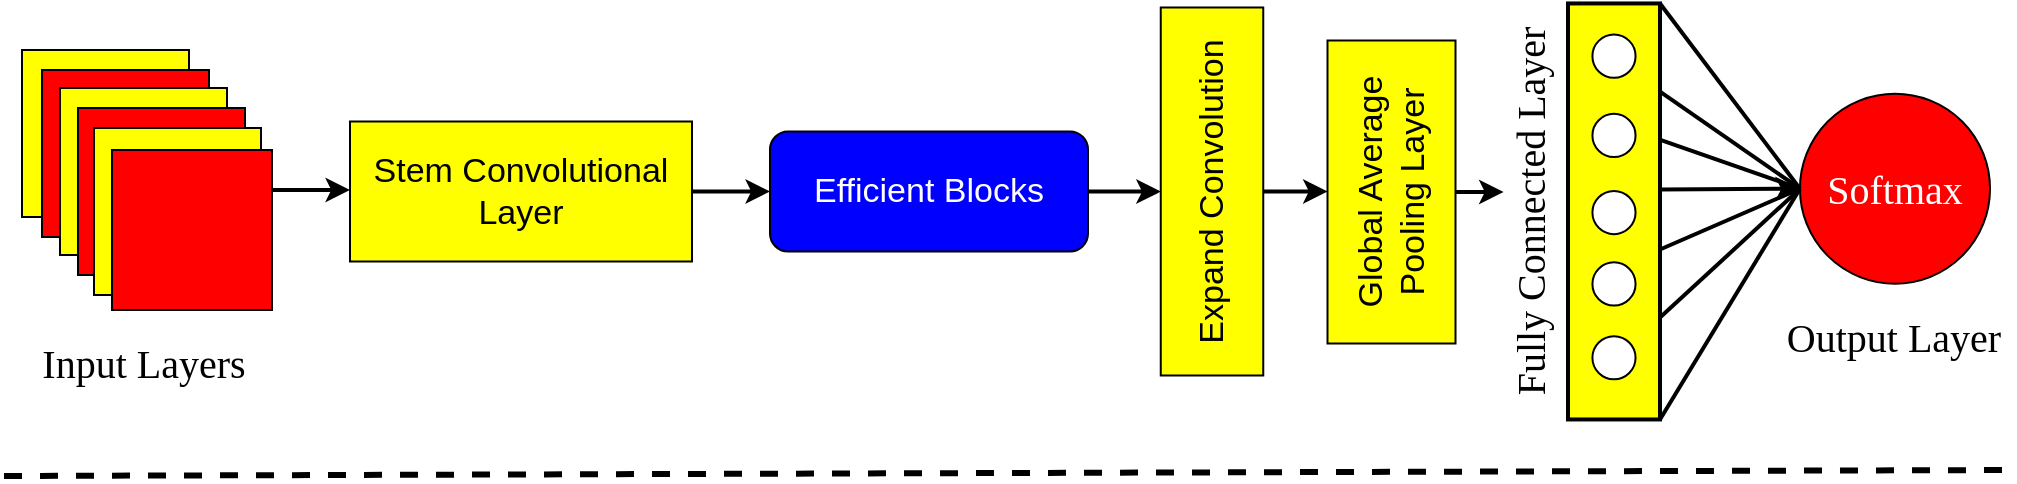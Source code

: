 <mxfile version="21.8.2" type="github">
  <diagram id="FLARmqn-sCxhorqhwDuB" name="Page-1">
    <mxGraphModel dx="1008" dy="545" grid="0" gridSize="10" guides="1" tooltips="1" connect="1" arrows="1" fold="1" page="1" pageScale="1" pageWidth="3300" pageHeight="4681" math="0" shadow="0">
      <root>
        <mxCell id="0" />
        <mxCell id="1" parent="0" />
        <mxCell id="HNuO8RR3fyhFZEDYtFWN-7" value="" style="whiteSpace=wrap;html=1;aspect=fixed;fillColor=#FFFF00;shadow=0;strokeColor=#000000;rounded=0;sketch=0;glass=0;strokeWidth=1;fillStyle=auto;perimeterSpacing=0;fontSize=20;" parent="1" vertex="1">
          <mxGeometry x="14" y="31.0" width="83.5" height="83.5" as="geometry" />
        </mxCell>
        <mxCell id="HNuO8RR3fyhFZEDYtFWN-8" value="" style="whiteSpace=wrap;html=1;aspect=fixed;fillColor=#FF0000;shadow=0;strokeColor=#000000;rounded=0;sketch=0;glass=0;strokeWidth=1;fillStyle=auto;perimeterSpacing=0;fontSize=20;" parent="1" vertex="1">
          <mxGeometry x="24" y="41.0" width="83.5" height="83.5" as="geometry" />
        </mxCell>
        <mxCell id="HNuO8RR3fyhFZEDYtFWN-9" value="" style="whiteSpace=wrap;html=1;aspect=fixed;fillColor=#FFFF00;shadow=0;strokeColor=#000000;rounded=0;sketch=0;glass=0;strokeWidth=1;fillStyle=auto;perimeterSpacing=0;fontSize=20;" parent="1" vertex="1">
          <mxGeometry x="33" y="50.0" width="83.5" height="83.5" as="geometry" />
        </mxCell>
        <mxCell id="HNuO8RR3fyhFZEDYtFWN-10" value="" style="whiteSpace=wrap;html=1;aspect=fixed;fillColor=#FF0000;shadow=0;strokeColor=#000000;rounded=0;sketch=0;glass=0;strokeWidth=1;fillStyle=auto;perimeterSpacing=0;fontSize=20;" parent="1" vertex="1">
          <mxGeometry x="42" y="60.0" width="83.5" height="83.5" as="geometry" />
        </mxCell>
        <mxCell id="HNuO8RR3fyhFZEDYtFWN-15" value="" style="whiteSpace=wrap;html=1;aspect=fixed;fillColor=#FFFF00;shadow=0;strokeColor=#000000;rounded=0;sketch=0;glass=0;strokeWidth=1;fillStyle=auto;perimeterSpacing=0;fontSize=20;" parent="1" vertex="1">
          <mxGeometry x="50" y="70.0" width="83.5" height="83.5" as="geometry" />
        </mxCell>
        <mxCell id="Czk9K3e9gK6CF3bR32Vg-6" style="edgeStyle=orthogonalEdgeStyle;rounded=0;orthogonalLoop=1;jettySize=auto;html=1;exitX=1;exitY=0.25;exitDx=0;exitDy=0;entryX=0;entryY=0.5;entryDx=0;entryDy=0;strokeWidth=2;" edge="1" parent="1" source="HNuO8RR3fyhFZEDYtFWN-16" target="Czk9K3e9gK6CF3bR32Vg-3">
          <mxGeometry relative="1" as="geometry" />
        </mxCell>
        <mxCell id="HNuO8RR3fyhFZEDYtFWN-16" value="" style="whiteSpace=wrap;html=1;aspect=fixed;fillColor=#FF0000;shadow=0;strokeColor=#000000;rounded=0;sketch=0;glass=0;strokeWidth=1;fillStyle=auto;perimeterSpacing=0;fontSize=20;flipH=0;flipV=1;rotation=0;container=0;" parent="1" vertex="1">
          <mxGeometry x="59" y="81.0" width="80" height="80" as="geometry" />
        </mxCell>
        <mxCell id="HNuO8RR3fyhFZEDYtFWN-76" value="" style="rounded=0;whiteSpace=wrap;html=1;shadow=0;glass=0;sketch=0;fillStyle=auto;strokeColor=#000000;strokeWidth=2;fillColor=#FFFF00;gradientColor=none;direction=south;textDirection=ltr;horizontal=0;fontFamily=Times New Roman;fontSize=20;" parent="1" vertex="1">
          <mxGeometry x="787" y="7.73" width="46" height="208" as="geometry" />
        </mxCell>
        <mxCell id="HNuO8RR3fyhFZEDYtFWN-78" value="" style="ellipse;whiteSpace=wrap;html=1;aspect=fixed;rounded=0;shadow=0;glass=0;sketch=0;fillStyle=auto;strokeColor=#000000;strokeWidth=1;fontFamily=Times New Roman;fontSize=20;fillColor=#FFFFFF;gradientColor=none;" parent="1" vertex="1">
          <mxGeometry x="799.21" y="23.3" width="21.57" height="21.57" as="geometry" />
        </mxCell>
        <mxCell id="HNuO8RR3fyhFZEDYtFWN-92" value="Input Layers" style="text;html=1;strokeColor=none;fillColor=none;align=center;verticalAlign=middle;whiteSpace=wrap;rounded=0;shadow=0;glass=0;sketch=0;fillStyle=auto;strokeWidth=1;fontFamily=Times New Roman;fontSize=20;" parent="1" vertex="1">
          <mxGeometry x="19.62" y="171.86" width="110.25" height="30" as="geometry" />
        </mxCell>
        <mxCell id="HNuO8RR3fyhFZEDYtFWN-112" value="" style="ellipse;whiteSpace=wrap;html=1;aspect=fixed;rounded=0;shadow=0;glass=0;sketch=0;fillStyle=auto;strokeColor=#000000;strokeWidth=1;fontFamily=Times New Roman;fontSize=20;fillColor=#FFFFFF;gradientColor=none;" parent="1" vertex="1">
          <mxGeometry x="799.21" y="62.93" width="21.57" height="21.57" as="geometry" />
        </mxCell>
        <mxCell id="HNuO8RR3fyhFZEDYtFWN-113" value="" style="ellipse;whiteSpace=wrap;html=1;aspect=fixed;rounded=0;shadow=0;glass=0;sketch=0;fillStyle=auto;strokeColor=#000000;strokeWidth=1;fontFamily=Times New Roman;fontSize=20;fillColor=#FFFFFF;gradientColor=none;" parent="1" vertex="1">
          <mxGeometry x="799.21" y="101.5" width="21.57" height="21.57" as="geometry" />
        </mxCell>
        <mxCell id="HNuO8RR3fyhFZEDYtFWN-114" value="" style="ellipse;whiteSpace=wrap;html=1;aspect=fixed;rounded=0;shadow=0;glass=0;sketch=0;fillStyle=auto;strokeColor=#000000;strokeWidth=1;fontFamily=Times New Roman;fontSize=20;fillColor=#FFFFFF;gradientColor=none;" parent="1" vertex="1">
          <mxGeometry x="799.21" y="137.18" width="21.57" height="21.57" as="geometry" />
        </mxCell>
        <mxCell id="HNuO8RR3fyhFZEDYtFWN-115" value="" style="ellipse;whiteSpace=wrap;html=1;aspect=fixed;rounded=0;shadow=0;glass=0;sketch=0;fillStyle=auto;strokeColor=#000000;strokeWidth=1;fontFamily=Times New Roman;fontSize=20;fillColor=#FFFFFF;gradientColor=none;" parent="1" vertex="1">
          <mxGeometry x="799.21" y="174.11" width="21.57" height="21.57" as="geometry" />
        </mxCell>
        <mxCell id="HNuO8RR3fyhFZEDYtFWN-126" value="&lt;font color=&quot;#ffffff&quot;&gt;Softmax&lt;/font&gt;" style="ellipse;whiteSpace=wrap;html=1;aspect=fixed;rounded=0;shadow=0;glass=0;sketch=0;fillStyle=auto;strokeColor=#000000;strokeWidth=1;fontFamily=Times New Roman;fontSize=20;fillColor=#FF0000;gradientColor=none;" parent="1" vertex="1">
          <mxGeometry x="902.98" y="52.84" width="95.03" height="95.03" as="geometry" />
        </mxCell>
        <mxCell id="HNuO8RR3fyhFZEDYtFWN-127" value="" style="endArrow=classic;html=1;rounded=0;strokeWidth=2;fontFamily=Times New Roman;fontSize=20;entryX=0;entryY=0.5;entryDx=0;entryDy=0;" parent="1" target="HNuO8RR3fyhFZEDYtFWN-126" edge="1">
          <mxGeometry width="50" height="50" relative="1" as="geometry">
            <mxPoint x="833" y="100.77" as="sourcePoint" />
            <mxPoint x="909" y="100.77" as="targetPoint" />
          </mxGeometry>
        </mxCell>
        <mxCell id="HNuO8RR3fyhFZEDYtFWN-128" value="" style="endArrow=none;html=1;rounded=0;strokeWidth=2;fontFamily=Times New Roman;fontSize=20;exitX=0;exitY=0.5;exitDx=0;exitDy=0;" parent="1" source="HNuO8RR3fyhFZEDYtFWN-126" edge="1">
          <mxGeometry width="50" height="50" relative="1" as="geometry">
            <mxPoint x="897" y="97.77" as="sourcePoint" />
            <mxPoint x="833" y="7.77" as="targetPoint" />
          </mxGeometry>
        </mxCell>
        <mxCell id="HNuO8RR3fyhFZEDYtFWN-133" value="" style="endArrow=none;html=1;rounded=0;strokeWidth=2;fontFamily=Times New Roman;fontSize=20;entryX=0;entryY=0.5;entryDx=0;entryDy=0;" parent="1" target="HNuO8RR3fyhFZEDYtFWN-126" edge="1">
          <mxGeometry width="50" height="50" relative="1" as="geometry">
            <mxPoint x="833" y="215.77" as="sourcePoint" />
            <mxPoint x="846" y="126.77" as="targetPoint" />
          </mxGeometry>
        </mxCell>
        <mxCell id="HNuO8RR3fyhFZEDYtFWN-134" value="" style="endArrow=none;html=1;rounded=0;strokeWidth=2;fontFamily=Times New Roman;fontSize=20;entryX=0;entryY=0.5;entryDx=0;entryDy=0;" parent="1" target="HNuO8RR3fyhFZEDYtFWN-126" edge="1">
          <mxGeometry width="50" height="50" relative="1" as="geometry">
            <mxPoint x="833" y="51.77" as="sourcePoint" />
            <mxPoint x="905" y="101.77" as="targetPoint" />
          </mxGeometry>
        </mxCell>
        <mxCell id="HNuO8RR3fyhFZEDYtFWN-135" value="" style="endArrow=none;html=1;rounded=0;strokeWidth=2;fontFamily=Times New Roman;fontSize=20;entryX=0;entryY=0.5;entryDx=0;entryDy=0;" parent="1" target="HNuO8RR3fyhFZEDYtFWN-126" edge="1">
          <mxGeometry width="50" height="50" relative="1" as="geometry">
            <mxPoint x="833" y="164.77" as="sourcePoint" />
            <mxPoint x="905" y="100.77" as="targetPoint" />
          </mxGeometry>
        </mxCell>
        <mxCell id="HNuO8RR3fyhFZEDYtFWN-155" value="" style="endArrow=none;html=1;rounded=0;strokeWidth=2;fontFamily=Times New Roman;fontSize=20;fontColor=#000000;entryX=0;entryY=0.5;entryDx=0;entryDy=0;" parent="1" target="HNuO8RR3fyhFZEDYtFWN-126" edge="1">
          <mxGeometry width="50" height="50" relative="1" as="geometry">
            <mxPoint x="833" y="130.77" as="sourcePoint" />
            <mxPoint x="816" y="114.77" as="targetPoint" />
          </mxGeometry>
        </mxCell>
        <mxCell id="HNuO8RR3fyhFZEDYtFWN-156" value="" style="endArrow=none;html=1;rounded=0;strokeWidth=2;fontFamily=Times New Roman;fontSize=20;fontColor=#000000;entryX=0;entryY=0.5;entryDx=0;entryDy=0;exitX=0.186;exitY=0.414;exitDx=0;exitDy=0;exitPerimeter=0;" parent="1" target="HNuO8RR3fyhFZEDYtFWN-126" edge="1">
          <mxGeometry width="50" height="50" relative="1" as="geometry">
            <mxPoint x="832.814" y="75.833" as="sourcePoint" />
            <mxPoint x="849" y="65.77" as="targetPoint" />
          </mxGeometry>
        </mxCell>
        <mxCell id="L2ZbHlx48BQ5fT_40NmV-63" value="Fully Connected Layer" style="text;html=1;strokeColor=none;fillColor=none;align=center;verticalAlign=middle;whiteSpace=wrap;rounded=0;shadow=0;glass=0;sketch=0;fillStyle=auto;strokeWidth=1;fontFamily=Times New Roman;fontSize=20;horizontal=1;rotation=270;" parent="1" vertex="1">
          <mxGeometry x="669" y="96.73" width="196.5" height="30" as="geometry" />
        </mxCell>
        <mxCell id="slrRQFkz38ouhWpefdhH-30" value="" style="endArrow=none;dashed=1;html=1;rounded=0;strokeWidth=3;" parent="1" edge="1">
          <mxGeometry width="50" height="50" relative="1" as="geometry">
            <mxPoint x="5" y="244" as="sourcePoint" />
            <mxPoint x="1008" y="241" as="targetPoint" />
          </mxGeometry>
        </mxCell>
        <mxCell id="Czk9K3e9gK6CF3bR32Vg-14" style="edgeStyle=orthogonalEdgeStyle;rounded=0;orthogonalLoop=1;jettySize=auto;html=1;exitX=1;exitY=0.5;exitDx=0;exitDy=0;entryX=0.5;entryY=0;entryDx=0;entryDy=0;strokeWidth=2;" edge="1" parent="1" source="Czk9K3e9gK6CF3bR32Vg-2" target="Czk9K3e9gK6CF3bR32Vg-4">
          <mxGeometry relative="1" as="geometry" />
        </mxCell>
        <mxCell id="Czk9K3e9gK6CF3bR32Vg-2" value="&lt;font color=&quot;#ffffff&quot; style=&quot;font-size: 17px;&quot;&gt;Efficient Blocks&lt;/font&gt;" style="rounded=1;whiteSpace=wrap;html=1;fillColor=#0000FF;" vertex="1" parent="1">
          <mxGeometry x="388" y="71.75" width="159" height="60" as="geometry" />
        </mxCell>
        <mxCell id="Czk9K3e9gK6CF3bR32Vg-13" style="edgeStyle=orthogonalEdgeStyle;rounded=0;orthogonalLoop=1;jettySize=auto;html=1;exitX=1;exitY=0.5;exitDx=0;exitDy=0;entryX=0;entryY=0.5;entryDx=0;entryDy=0;strokeWidth=2;" edge="1" parent="1" source="Czk9K3e9gK6CF3bR32Vg-3" target="Czk9K3e9gK6CF3bR32Vg-2">
          <mxGeometry relative="1" as="geometry" />
        </mxCell>
        <mxCell id="Czk9K3e9gK6CF3bR32Vg-3" value="&lt;font style=&quot;font-size: 17px;&quot;&gt;Stem Convolutional&lt;br&gt;Layer&lt;/font&gt;" style="rounded=0;whiteSpace=wrap;html=1;rotation=0;horizontal=1;fillColor=#FFFF00;" vertex="1" parent="1">
          <mxGeometry x="178" y="66.75" width="171" height="70" as="geometry" />
        </mxCell>
        <mxCell id="Czk9K3e9gK6CF3bR32Vg-9" style="edgeStyle=orthogonalEdgeStyle;rounded=0;orthogonalLoop=1;jettySize=auto;html=1;exitX=0.5;exitY=1;exitDx=0;exitDy=0;entryX=0.5;entryY=0;entryDx=0;entryDy=0;strokeWidth=2;" edge="1" parent="1" source="Czk9K3e9gK6CF3bR32Vg-4" target="Czk9K3e9gK6CF3bR32Vg-5">
          <mxGeometry relative="1" as="geometry" />
        </mxCell>
        <mxCell id="Czk9K3e9gK6CF3bR32Vg-4" value="&lt;font style=&quot;font-size: 17px;&quot;&gt;Expand Convolution&lt;/font&gt;" style="rounded=0;whiteSpace=wrap;html=1;rotation=-90;horizontal=1;fillColor=#FFFF00;" vertex="1" parent="1">
          <mxGeometry x="517" y="76.12" width="184" height="51.25" as="geometry" />
        </mxCell>
        <mxCell id="Czk9K3e9gK6CF3bR32Vg-5" value="&lt;font style=&quot;font-size: 17px;&quot;&gt;Global Average&lt;br&gt;Pooling Layer&lt;/font&gt;" style="rounded=0;whiteSpace=wrap;html=1;rotation=-90;horizontal=1;fillColor=#FFFF00;" vertex="1" parent="1">
          <mxGeometry x="623" y="70" width="151.5" height="64" as="geometry" />
        </mxCell>
        <mxCell id="Czk9K3e9gK6CF3bR32Vg-11" style="edgeStyle=orthogonalEdgeStyle;rounded=0;orthogonalLoop=1;jettySize=auto;html=1;exitX=0.5;exitY=1;exitDx=0;exitDy=0;entryX=0.551;entryY=0.085;entryDx=0;entryDy=0;entryPerimeter=0;strokeWidth=2;" edge="1" parent="1" source="Czk9K3e9gK6CF3bR32Vg-5" target="L2ZbHlx48BQ5fT_40NmV-63">
          <mxGeometry relative="1" as="geometry" />
        </mxCell>
        <mxCell id="Czk9K3e9gK6CF3bR32Vg-16" value="Output Layer" style="text;html=1;strokeColor=none;fillColor=none;align=center;verticalAlign=middle;whiteSpace=wrap;rounded=0;shadow=0;glass=0;sketch=0;fillStyle=auto;strokeWidth=1;fontFamily=Times New Roman;fontSize=20;" vertex="1" parent="1">
          <mxGeometry x="895.37" y="158.75" width="110.25" height="30" as="geometry" />
        </mxCell>
      </root>
    </mxGraphModel>
  </diagram>
</mxfile>
